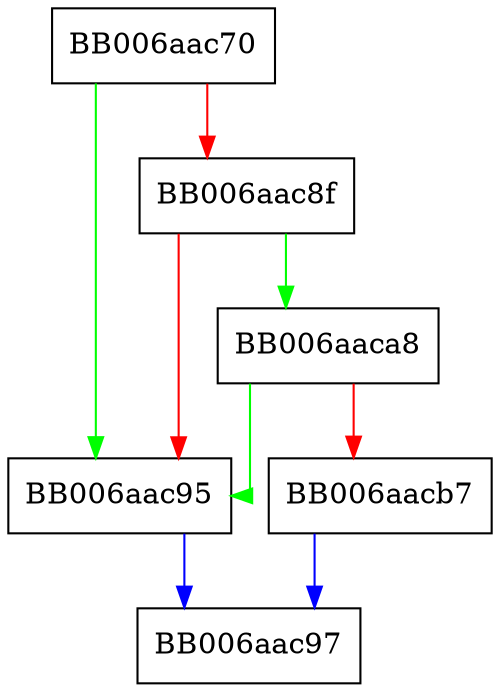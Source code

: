 digraph sha512_256_internal_final {
  node [shape="box"];
  graph [splines=ortho];
  BB006aac70 -> BB006aac95 [color="green"];
  BB006aac70 -> BB006aac8f [color="red"];
  BB006aac8f -> BB006aaca8 [color="green"];
  BB006aac8f -> BB006aac95 [color="red"];
  BB006aac95 -> BB006aac97 [color="blue"];
  BB006aaca8 -> BB006aac95 [color="green"];
  BB006aaca8 -> BB006aacb7 [color="red"];
  BB006aacb7 -> BB006aac97 [color="blue"];
}